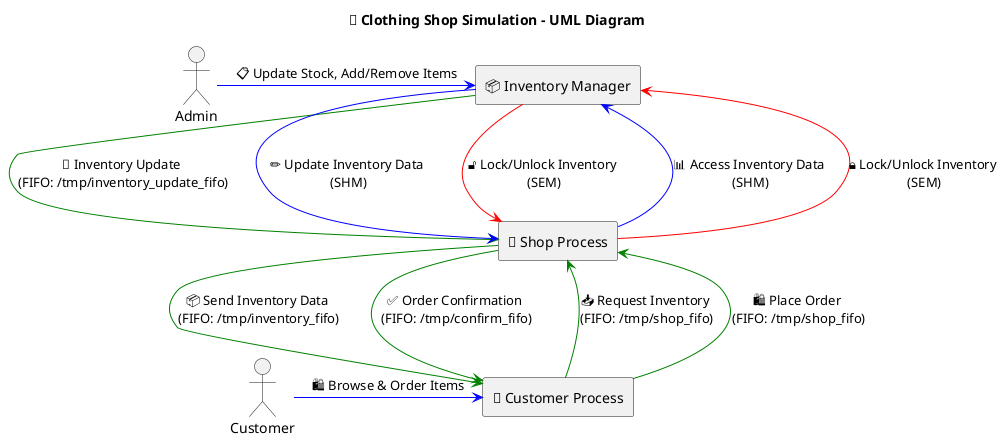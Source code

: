 @startuml
title 🛒 Clothing Shop Simulation - UML Diagram

actor Admin as A
actor Customer as C

' --- Define Processes as Rectangles ---
rectangle "📦 Inventory Manager" as Inventory
rectangle "🛒 Shop Process" as Shop
rectangle "👤 Customer Process" as Customer

' --- Improve Layout by Reordering Components ---
Inventory -[hidden]-> Shop
Shop -[hidden]-> Customer

' --- Communication Mechanisms ---
Customer -[#green]> Shop : 📥 Request Inventory \n(FIFO: /tmp/shop_fifo)
Shop -[#green]> Customer : 📦 Send Inventory Data \n(FIFO: /tmp/inventory_fifo)
Customer -[#green]> Shop : 🛍️ Place Order \n(FIFO: /tmp/shop_fifo)
Shop -[#green]> Customer : ✅ Order Confirmation \n(FIFO: /tmp/confirm_fifo)
Inventory -[#green]> Shop : 🔄 Inventory Update \n(FIFO: /tmp/inventory_update_fifo)

' --- Shared Memory (SHM) ---
Shop -[#blue]> Inventory : 📊 Access Inventory Data \n(SHM)
Inventory -[#blue]> Shop : ✏️ Update Inventory Data \n(SHM)

' --- Semaphore (SEM) ---
Shop -[#red]> Inventory : 🔒 Lock/Unlock Inventory \n(SEM)
Inventory -[#red]> Shop : 🔓 Lock/Unlock Inventory \n(SEM)

' --- Actors and Their Actions ---
A -[#blue]> Inventory : 📋 Update Stock, Add/Remove Items
C -[#blue]> Customer : 🛍️ Browse & Order Items

@enduml
